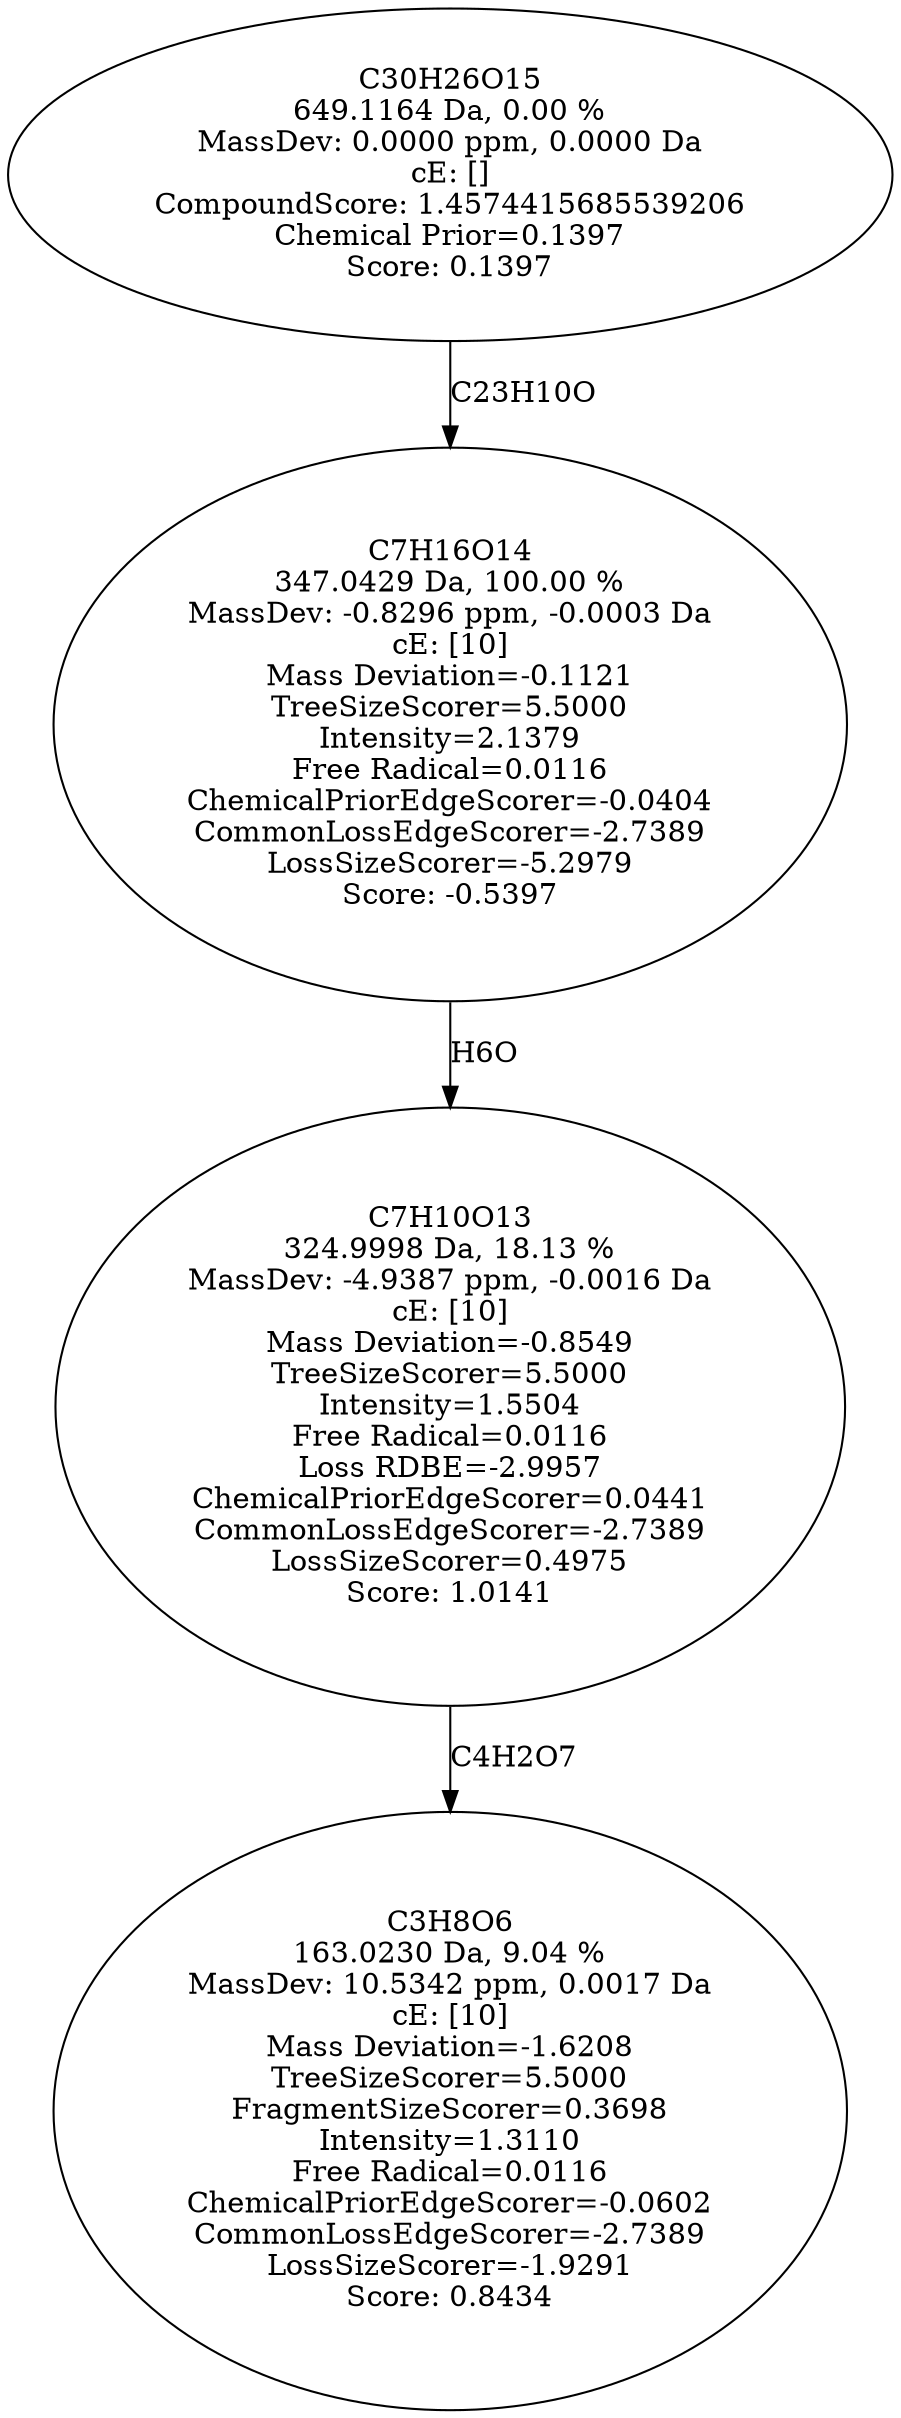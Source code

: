 strict digraph {
v1 [label="C3H8O6\n163.0230 Da, 9.04 %\nMassDev: 10.5342 ppm, 0.0017 Da\ncE: [10]\nMass Deviation=-1.6208\nTreeSizeScorer=5.5000\nFragmentSizeScorer=0.3698\nIntensity=1.3110\nFree Radical=0.0116\nChemicalPriorEdgeScorer=-0.0602\nCommonLossEdgeScorer=-2.7389\nLossSizeScorer=-1.9291\nScore: 0.8434"];
v2 [label="C7H10O13\n324.9998 Da, 18.13 %\nMassDev: -4.9387 ppm, -0.0016 Da\ncE: [10]\nMass Deviation=-0.8549\nTreeSizeScorer=5.5000\nIntensity=1.5504\nFree Radical=0.0116\nLoss RDBE=-2.9957\nChemicalPriorEdgeScorer=0.0441\nCommonLossEdgeScorer=-2.7389\nLossSizeScorer=0.4975\nScore: 1.0141"];
v3 [label="C7H16O14\n347.0429 Da, 100.00 %\nMassDev: -0.8296 ppm, -0.0003 Da\ncE: [10]\nMass Deviation=-0.1121\nTreeSizeScorer=5.5000\nIntensity=2.1379\nFree Radical=0.0116\nChemicalPriorEdgeScorer=-0.0404\nCommonLossEdgeScorer=-2.7389\nLossSizeScorer=-5.2979\nScore: -0.5397"];
v4 [label="C30H26O15\n649.1164 Da, 0.00 %\nMassDev: 0.0000 ppm, 0.0000 Da\ncE: []\nCompoundScore: 1.4574415685539206\nChemical Prior=0.1397\nScore: 0.1397"];
v2 -> v1 [label="C4H2O7"];
v3 -> v2 [label="H6O"];
v4 -> v3 [label="C23H10O"];
}